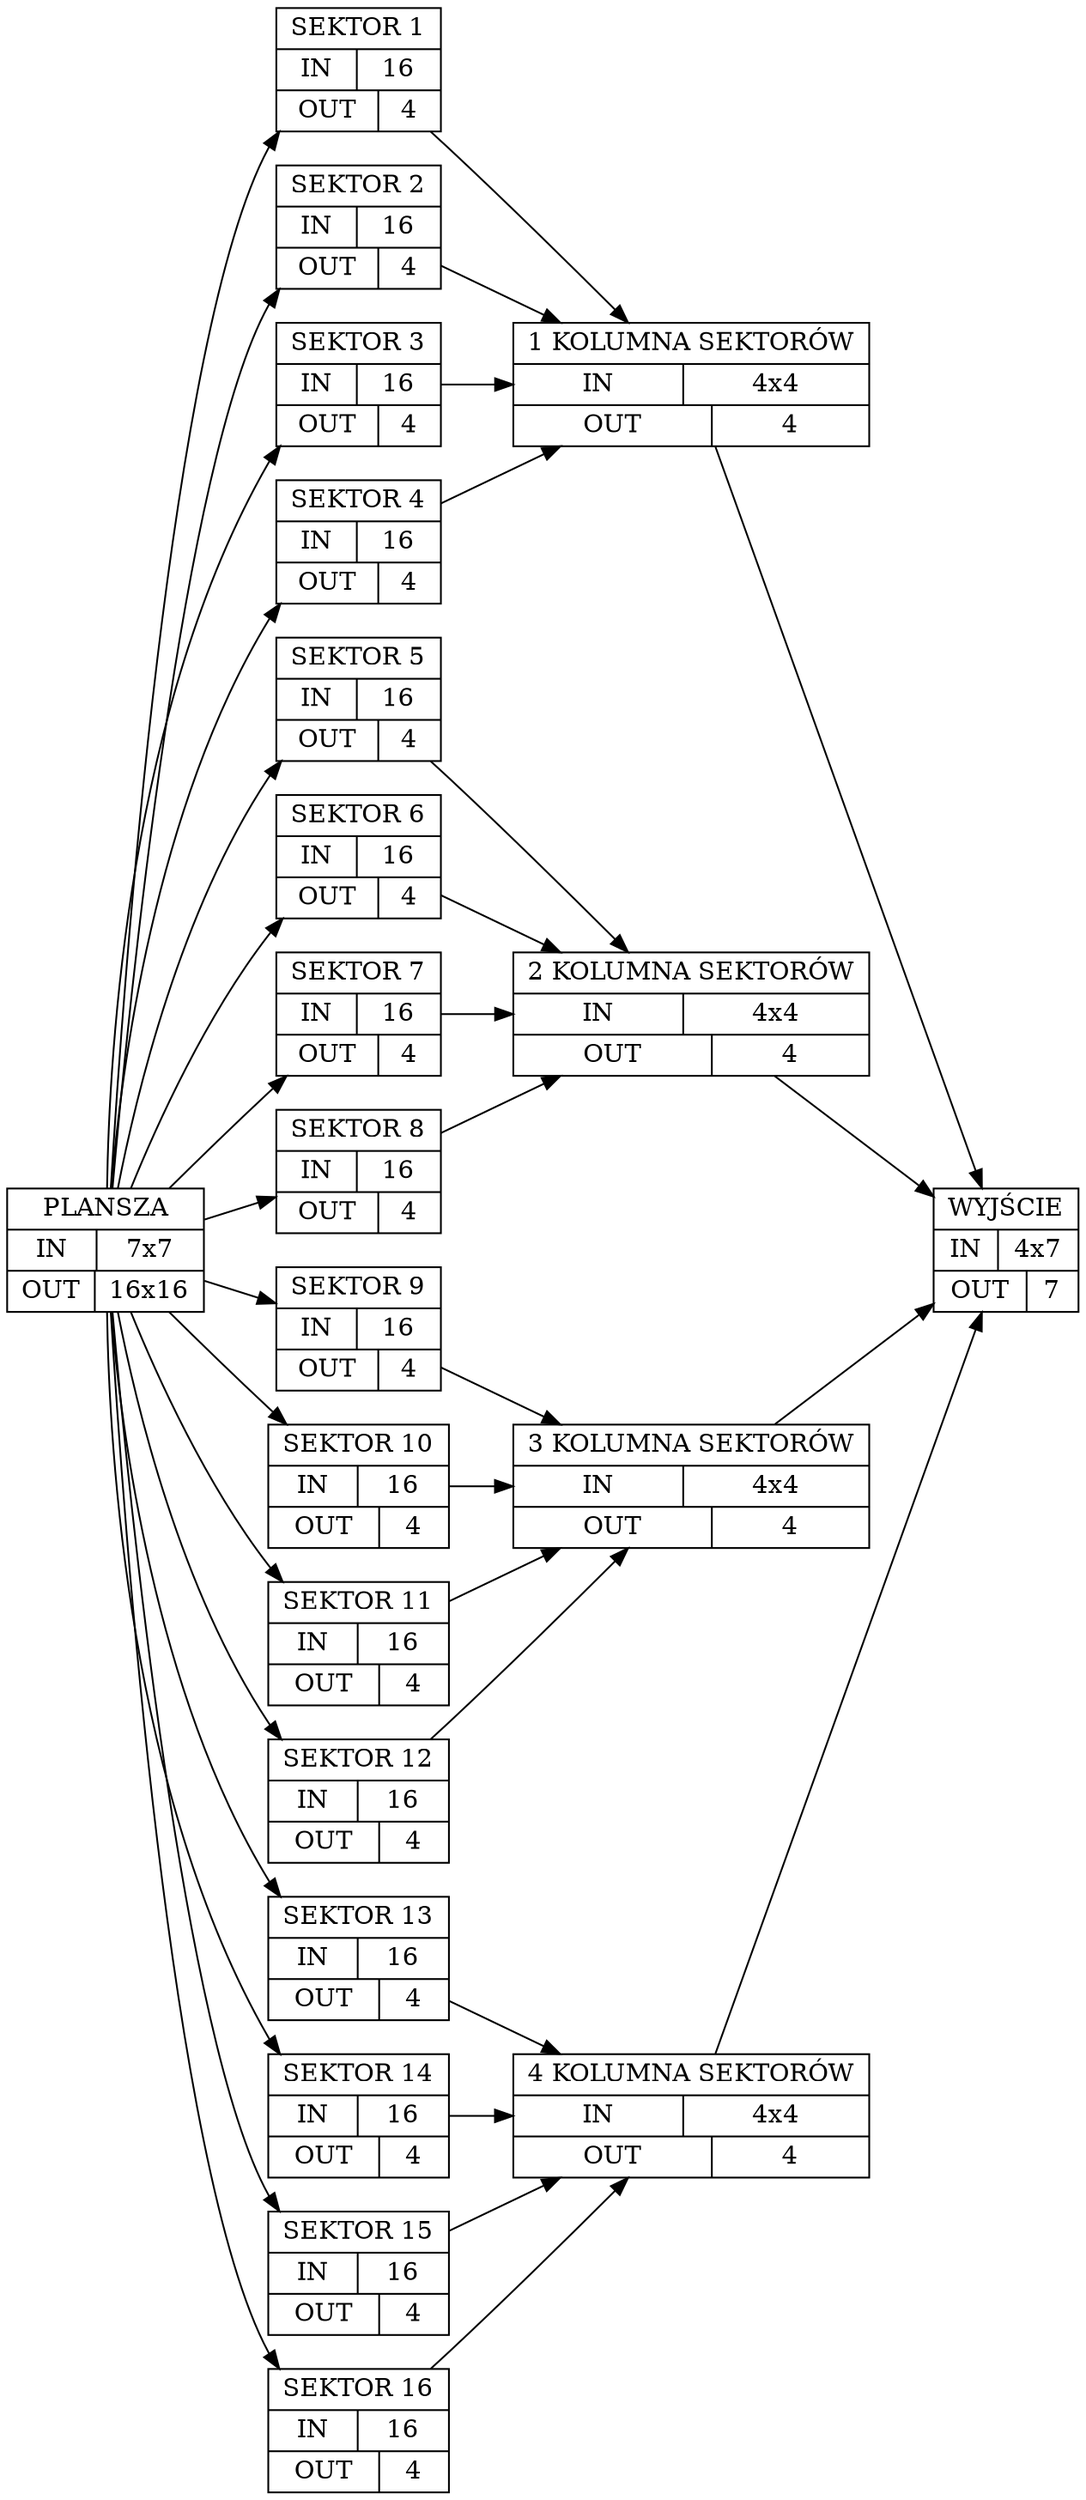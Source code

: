  digraph graphname {
 graph [rankdir=LR];
  node [shape=record];

  a [label="PLANSZA|{IN|7x7}|{OUT|16x16}"];

  b1  [label="SEKTOR 1|{IN|16}|{OUT|4}"];
  b2  [label="SEKTOR 2|{IN|16}|{OUT|4}"];
  b3  [label="SEKTOR 3|{IN|16}|{OUT|4}"];
  b4  [label="SEKTOR 4|{IN|16}|{OUT|4}"];
  b5  [label="SEKTOR 5|{IN|16}|{OUT|4}"];
  b6  [label="SEKTOR 6|{IN|16}|{OUT|4}"];
  b7  [label="SEKTOR 7|{IN|16}|{OUT|4}"];
  b8  [label="SEKTOR 8|{IN|16}|{OUT|4}"];
  b9  [label="SEKTOR 9|{IN|16}|{OUT|4}"];
  b10 [label="SEKTOR 10|{IN|16}|{OUT|4}"];
  b11 [label="SEKTOR 11|{IN|16}|{OUT|4}"];
  b12 [label="SEKTOR 12|{IN|16}|{OUT|4}"];
  b13 [label="SEKTOR 13|{IN|16}|{OUT|4}"];
  b14 [label="SEKTOR 14|{IN|16}|{OUT|4}"];
  b15 [label="SEKTOR 15|{IN|16}|{OUT|4}"];
  b16 [label="SEKTOR 16|{IN|16}|{OUT|4}"];



  c1 [label="1 KOLUMNA SEKTORÓW|{IN|4x4}|{OUT|4}"];
  c2 [label="2 KOLUMNA SEKTORÓW|{IN|4x4}|{OUT|4}"];
  c3 [label="3 KOLUMNA SEKTORÓW|{IN|4x4}|{OUT|4}"];
  c4 [label="4 KOLUMNA SEKTORÓW|{IN|4x4}|{OUT|4}"];

  d [label="WYJŚCIE|{IN|4x7}|{OUT|7}"];

  a -> b1;
  a -> b2;
  a -> b3;
  a -> b4;
  a -> b5;
  a -> b6;
  a -> b7;
  a -> b8;
  a -> b9;
  a -> b10;
  a -> b11;
  a -> b12;
  a -> b13;
  a -> b14;
  a -> b15;
  a -> b16;

  b1 -> c1;
  b2 -> c1;
  b3 -> c1;
  b4 -> c1;

  b5 -> c2;
  b6 -> c2;
  b7 -> c2;
  b8 -> c2;

  b9 -> c3;
  b10 -> c3;
  b11 -> c3;
  b12 -> c3;

  b13 -> c4;
  b14 -> c4;
  b15 -> c4;
  b16 -> c4;

  c1 -> d;
  c2 -> d;
  c3 -> d;
  c4 -> d;
 }
